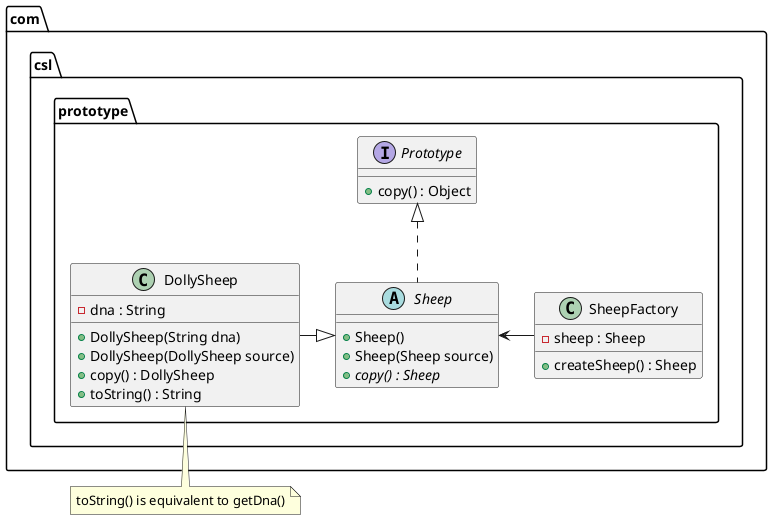 @startuml
package com.csl.prototype {
    interface Prototype {
        + copy() : Object
    }
    abstract class Sheep {
        + Sheep()
        + Sheep(Sheep source)
        + {abstract} copy() : Sheep
    }
    class DollySheep {
        - dna : String
        + DollySheep(String dna)
        + DollySheep(DollySheep source)
        + copy() : DollySheep
        + toString() : String
    }
    class SheepFactory {
        - sheep : Sheep
        + createSheep() : Sheep
    }
}
Prototype <|.. Sheep
DollySheep -|> Sheep
Sheep <- SheepFactory
note bottom of DollySheep : toString() is equivalent to getDna()
@enduml
